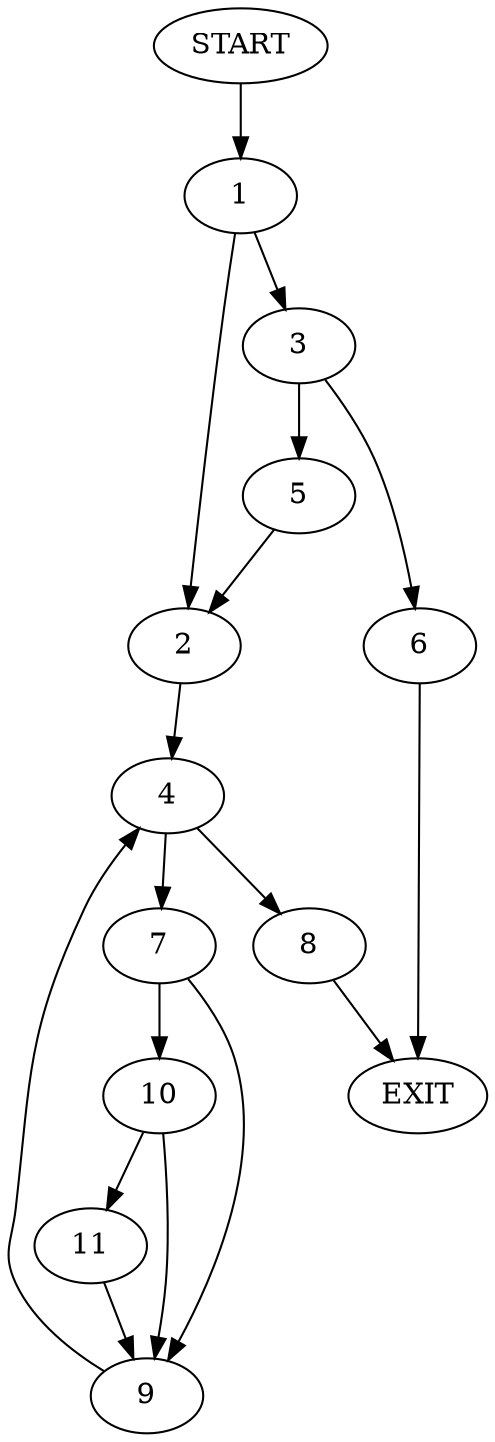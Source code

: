 digraph {
0 [label="START"]
12 [label="EXIT"]
0 -> 1
1 -> 2
1 -> 3
2 -> 4
3 -> 5
3 -> 6
5 -> 2
6 -> 12
4 -> 7
4 -> 8
7 -> 9
7 -> 10
8 -> 12
9 -> 4
10 -> 9
10 -> 11
11 -> 9
}
